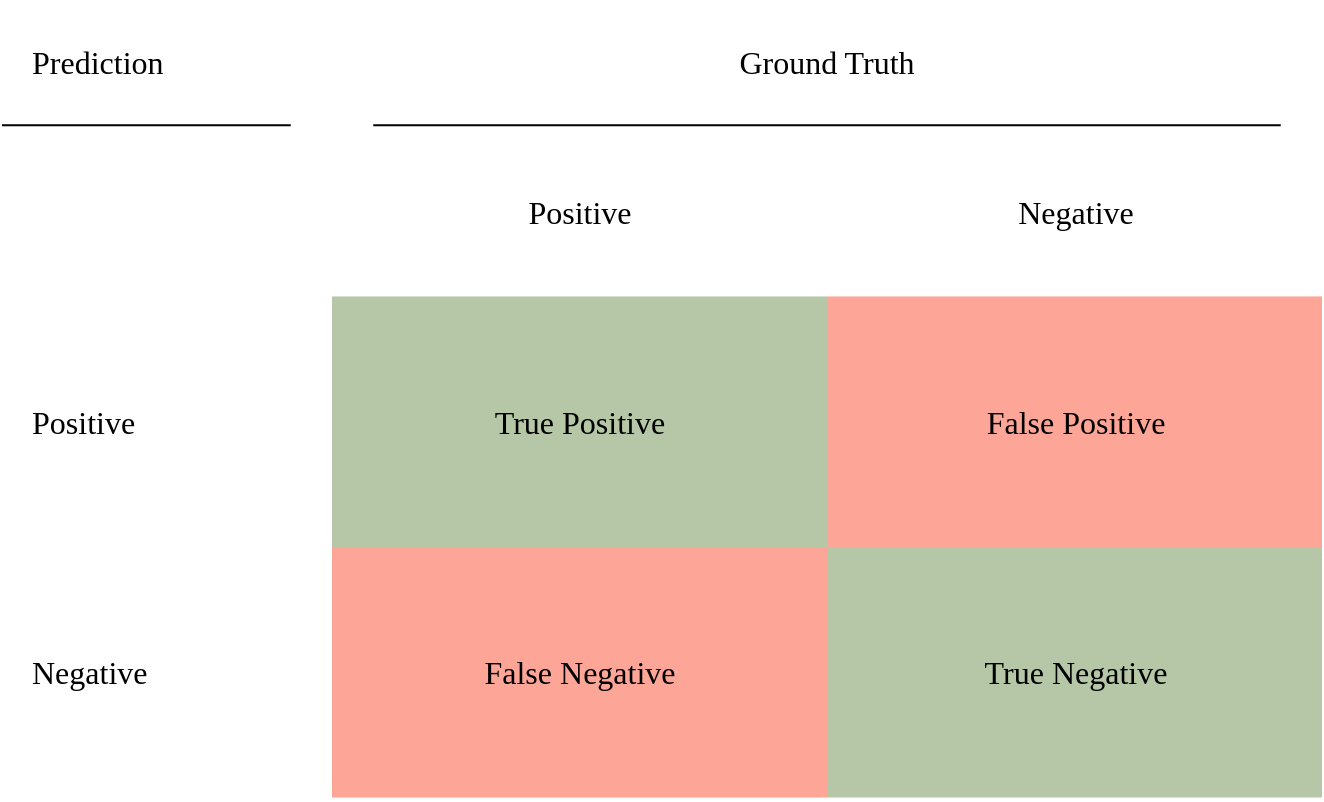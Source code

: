 <mxfile version="11.2.8" type="device" pages="1"><diagram id="3228e29e-7158-1315-38df-8450db1d8a1d" name="Page-1"><mxGraphModel dx="1422" dy="924" grid="1" gridSize="10" guides="1" tooltips="1" connect="1" arrows="1" fold="1" page="1" pageScale="1" pageWidth="1169" pageHeight="827" background="#ffffff" math="0" shadow="0"><root><mxCell id="0"/><mxCell id="1" parent="0"/><mxCell id="UBMptL2cHVPXmw8CIl02-21643" value="" style="group;" vertex="1" connectable="0" parent="1"><mxGeometry x="120" y="240" width="660" height="400" as="geometry"/></mxCell><mxCell id="UBMptL2cHVPXmw8CIl02-21642" value="" style="group" vertex="1" connectable="0" parent="UBMptL2cHVPXmw8CIl02-21643"><mxGeometry width="660" height="400" as="geometry"/></mxCell><mxCell id="UBMptL2cHVPXmw8CIl02-21641" value="" style="group;aspect=fixed;" vertex="1" connectable="0" parent="UBMptL2cHVPXmw8CIl02-21642"><mxGeometry width="660" height="398.75" as="geometry"/></mxCell><mxCell id="UBMptL2cHVPXmw8CIl02-21640" value="" style="group" vertex="1" connectable="0" parent="UBMptL2cHVPXmw8CIl02-21641"><mxGeometry width="660" height="398.75" as="geometry"/></mxCell><mxCell id="21637" value="False Positive" style="whiteSpace=wrap;html=1;shadow=0;glass=0;labelBackgroundColor=none;strokeColor=none;strokeWidth=1;fillColor=#fc4f30;gradientColor=none;fontFamily=Palatino;fontSize=16;fontColor=#000000;align=center;opacity=50;verticalAlign=middle;spacing=15;" parent="UBMptL2cHVPXmw8CIl02-21640" vertex="1"><mxGeometry x="412.5" y="148.226" width="247.5" height="125.262" as="geometry"/></mxCell><mxCell id="21640" value="True Positive" style="whiteSpace=wrap;html=1;shadow=0;glass=0;labelBackgroundColor=none;strokeColor=none;strokeWidth=1;fillColor=#6D904F;gradientColor=none;fontFamily=Palatino;fontSize=16;fontColor=#000000;align=center;opacity=50;verticalAlign=middle;spacingBottom=0;spacing=15;" parent="UBMptL2cHVPXmw8CIl02-21640" vertex="1"><mxGeometry x="165" y="148.226" width="247.5" height="125.262" as="geometry"/></mxCell><mxCell id="iGGM_bQd6dfv3kauTLLg-21640" value="False Negative" style="whiteSpace=wrap;html=1;shadow=0;glass=0;labelBackgroundColor=none;strokeColor=none;strokeWidth=1;fillColor=#fc4f30;gradientColor=none;fontFamily=Palatino;fontSize=16;fontColor=#000000;align=center;opacity=50;verticalAlign=middle;spacing=15;" parent="UBMptL2cHVPXmw8CIl02-21640" vertex="1"><mxGeometry x="165" y="273.488" width="247.5" height="125.262" as="geometry"/></mxCell><mxCell id="iGGM_bQd6dfv3kauTLLg-21641" value="True Negative" style="whiteSpace=wrap;html=1;shadow=0;glass=0;labelBackgroundColor=none;strokeColor=none;strokeWidth=1;fillColor=#6D904F;gradientColor=none;fontFamily=Palatino;fontSize=16;fontColor=#000000;align=center;opacity=50;verticalAlign=middle;spacingBottom=0;spacing=15;" parent="UBMptL2cHVPXmw8CIl02-21640" vertex="1"><mxGeometry x="412.5" y="273.488" width="247.5" height="125.262" as="geometry"/></mxCell><mxCell id="iGGM_bQd6dfv3kauTLLg-21642" value="Negative" style="whiteSpace=wrap;html=1;shadow=0;glass=0;labelBackgroundColor=none;strokeColor=none;strokeWidth=1;fillColor=none;gradientColor=none;fontFamily=Palatino;fontSize=16;fontColor=#000000;align=center;opacity=50;verticalAlign=middle;spacing=15;" parent="UBMptL2cHVPXmw8CIl02-21640" vertex="1"><mxGeometry x="412.5" y="64.719" width="247.5" height="83.508" as="geometry"/></mxCell><mxCell id="iGGM_bQd6dfv3kauTLLg-21643" value="Positive" style="whiteSpace=wrap;html=1;shadow=0;glass=0;labelBackgroundColor=none;strokeColor=none;strokeWidth=1;fillColor=none;gradientColor=none;fontFamily=Palatino;fontSize=16;fontColor=#000000;align=center;opacity=50;verticalAlign=middle;spacing=15;" parent="UBMptL2cHVPXmw8CIl02-21640" vertex="1"><mxGeometry x="165" y="64.719" width="247.5" height="83.508" as="geometry"/></mxCell><mxCell id="iGGM_bQd6dfv3kauTLLg-21644" value="Positive" style="whiteSpace=wrap;html=1;shadow=0;glass=0;labelBackgroundColor=none;strokeColor=none;strokeWidth=1;fillColor=none;gradientColor=none;fontFamily=Palatino;fontSize=16;fontColor=#000000;align=left;opacity=50;verticalAlign=middle;spacingBottom=0;spacing=15;horizontal=1;" parent="UBMptL2cHVPXmw8CIl02-21640" vertex="1"><mxGeometry y="148.226" width="165" height="125.262" as="geometry"/></mxCell><mxCell id="iGGM_bQd6dfv3kauTLLg-21645" value="Negative" style="whiteSpace=wrap;html=1;shadow=0;glass=0;labelBackgroundColor=none;strokeColor=none;strokeWidth=1;fillColor=none;gradientColor=none;fontFamily=Palatino;fontSize=16;fontColor=#000000;align=left;opacity=50;verticalAlign=middle;spacingBottom=0;spacing=15;horizontal=1;" parent="UBMptL2cHVPXmw8CIl02-21640" vertex="1"><mxGeometry y="273.488" width="165" height="125.262" as="geometry"/></mxCell><mxCell id="iGGM_bQd6dfv3kauTLLg-21646" value="Ground Truth" style="whiteSpace=wrap;html=1;shadow=0;glass=0;labelBackgroundColor=none;strokeColor=none;strokeWidth=1;fillColor=none;gradientColor=none;fontFamily=Palatino;fontSize=16;fontColor=#000000;align=center;opacity=50;verticalAlign=middle;spacing=15;perimeterSpacing=0;labelBorderColor=none;" parent="UBMptL2cHVPXmw8CIl02-21640" vertex="1"><mxGeometry x="165" width="495" height="62.631" as="geometry"/></mxCell><mxCell id="iGGM_bQd6dfv3kauTLLg-21648" value="" style="endArrow=none;html=1;" parent="UBMptL2cHVPXmw8CIl02-21640" edge="1"><mxGeometry width="50" height="50" relative="1" as="geometry"><mxPoint x="185.625" y="62.631" as="sourcePoint"/><mxPoint x="639.375" y="62.631" as="targetPoint"/><Array as="points"><mxPoint x="319.688" y="62.631"/></Array></mxGeometry></mxCell><mxCell id="iGGM_bQd6dfv3kauTLLg-21650" value="Prediction" style="whiteSpace=wrap;html=1;shadow=0;glass=0;labelBackgroundColor=none;strokeColor=none;strokeWidth=1;fillColor=none;gradientColor=none;fontFamily=Palatino;fontSize=16;fontColor=#000000;align=left;opacity=50;verticalAlign=middle;spacing=15;" parent="UBMptL2cHVPXmw8CIl02-21640" vertex="1"><mxGeometry width="165" height="62.631" as="geometry"/></mxCell><mxCell id="S6zgbQrM0XQw_wx2wqOn-21642" value="" style="endArrow=none;html=1;" parent="UBMptL2cHVPXmw8CIl02-21640" edge="1"><mxGeometry width="50" height="50" relative="1" as="geometry"><mxPoint y="62.631" as="sourcePoint"/><mxPoint x="144.375" y="62.631" as="targetPoint"/></mxGeometry></mxCell></root></mxGraphModel></diagram></mxfile>